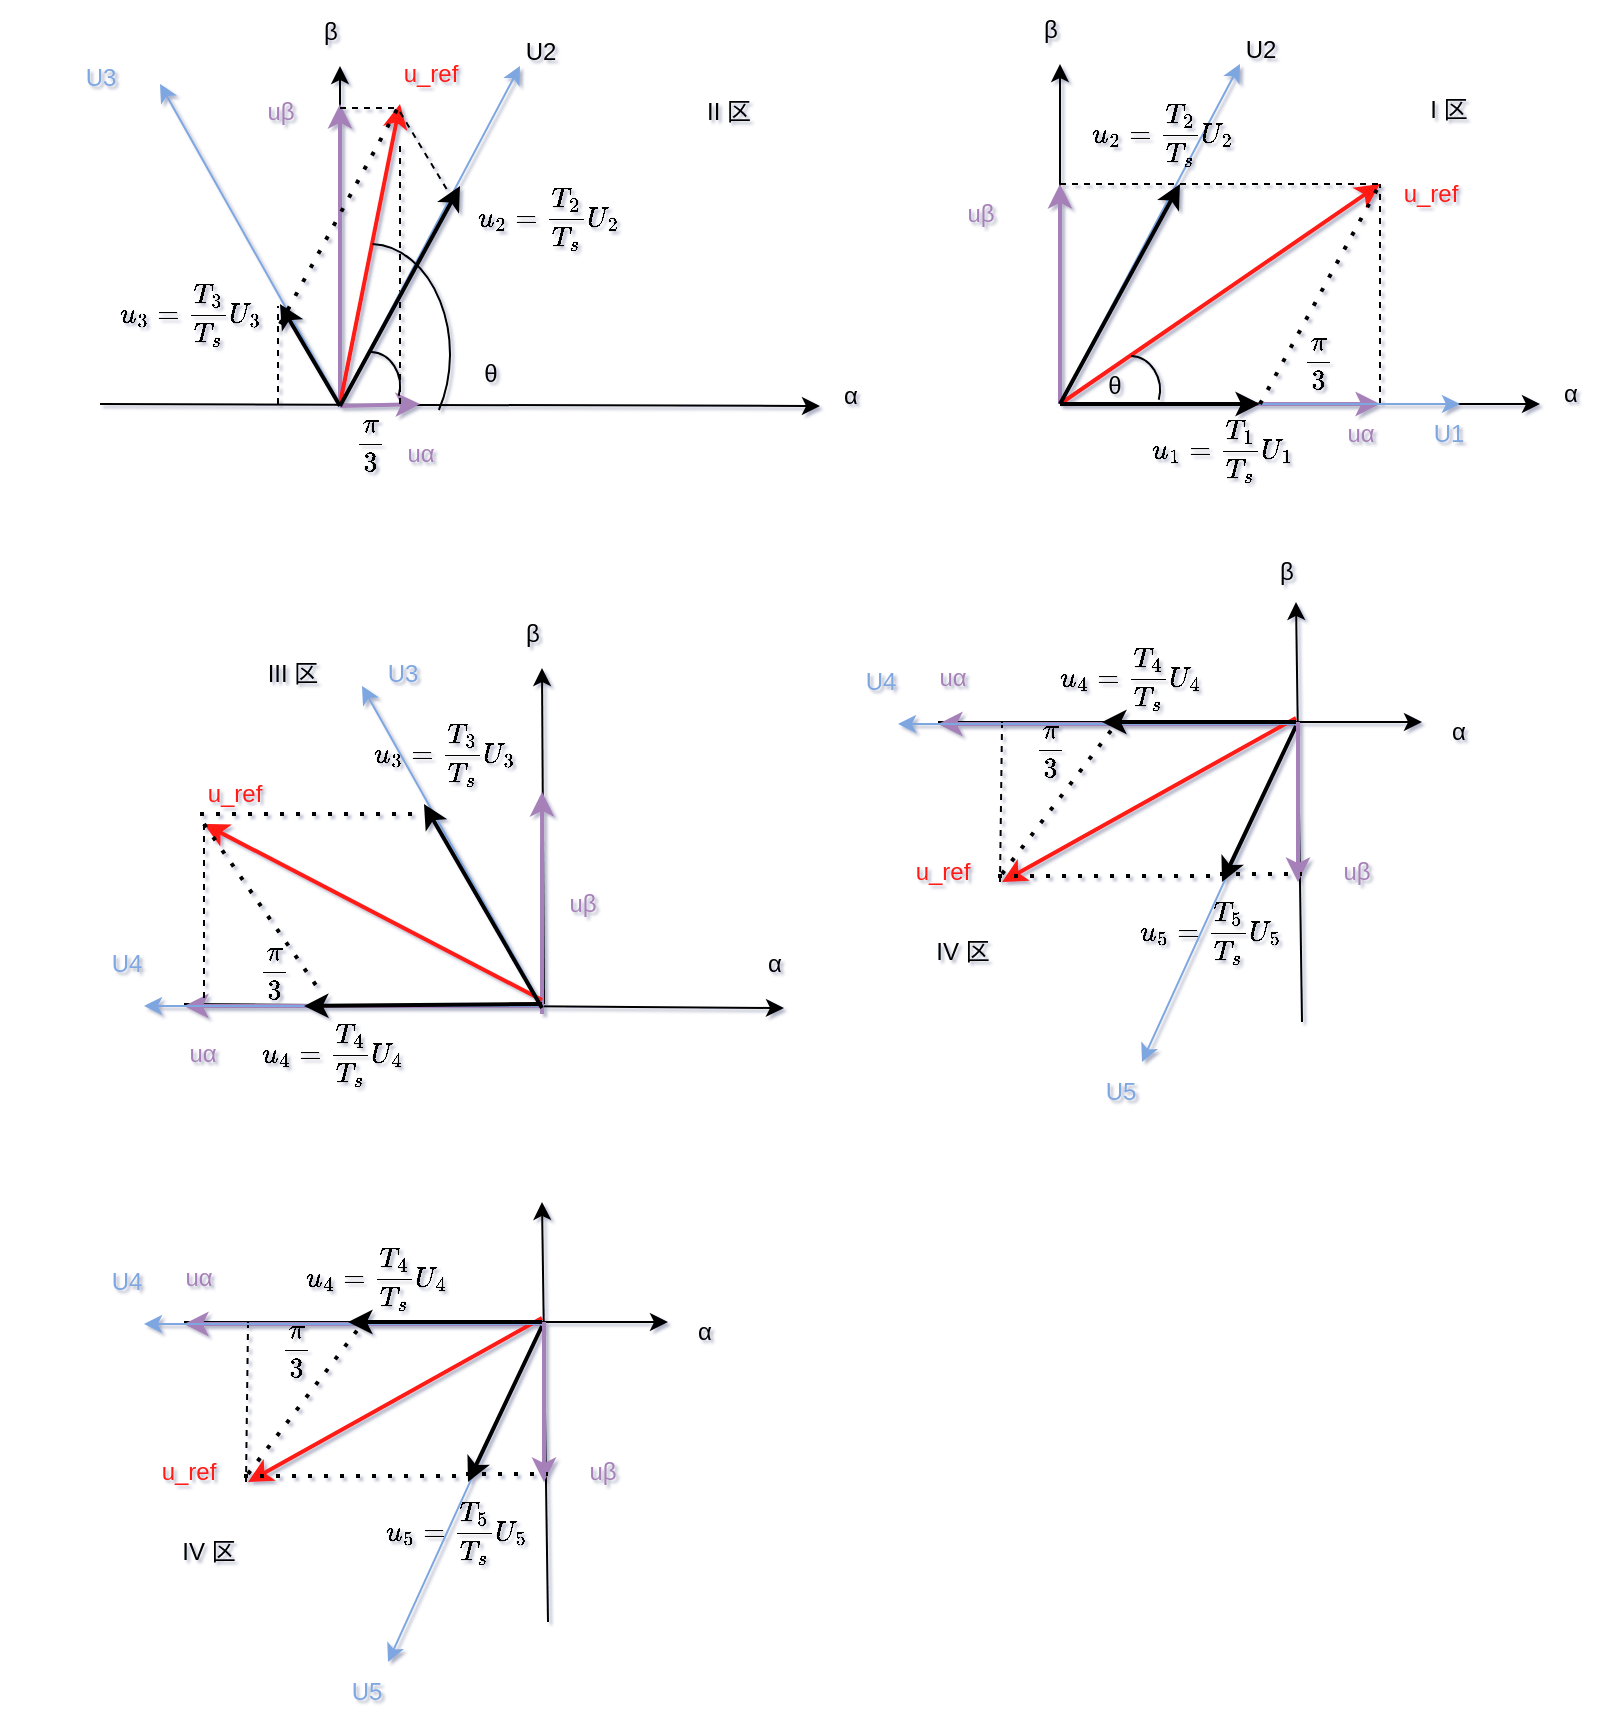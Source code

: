 <mxfile version="26.2.9">
  <diagram name="扇区1" id="LeHF-Duk00YqfWpQOEcl">
    <mxGraphModel dx="948" dy="563" grid="1" gridSize="10" guides="1" tooltips="1" connect="1" arrows="1" fold="1" page="1" pageScale="1" pageWidth="827" pageHeight="1169" math="1" shadow="1">
      <root>
        <mxCell id="0" />
        <mxCell id="1" parent="0" />
        <mxCell id="ZCoVLuQZG-VMDDXFzoyv-36" value="" style="endArrow=classic;html=1;rounded=0;" edge="1" parent="1">
          <mxGeometry width="50" height="50" relative="1" as="geometry">
            <mxPoint x="539" y="320" as="sourcePoint" />
            <mxPoint x="779" y="320" as="targetPoint" />
          </mxGeometry>
        </mxCell>
        <mxCell id="ZCoVLuQZG-VMDDXFzoyv-37" value="" style="endArrow=classic;html=1;rounded=0;" edge="1" parent="1">
          <mxGeometry width="50" height="50" relative="1" as="geometry">
            <mxPoint x="539" y="320" as="sourcePoint" />
            <mxPoint x="539" y="150" as="targetPoint" />
          </mxGeometry>
        </mxCell>
        <mxCell id="ZCoVLuQZG-VMDDXFzoyv-38" value="α" style="text;html=1;align=center;verticalAlign=middle;resizable=0;points=[];autosize=1;strokeColor=none;fillColor=none;" vertex="1" parent="1">
          <mxGeometry x="779" y="300" width="30" height="30" as="geometry" />
        </mxCell>
        <mxCell id="ZCoVLuQZG-VMDDXFzoyv-39" value="β" style="text;html=1;align=center;verticalAlign=middle;resizable=0;points=[];autosize=1;strokeColor=none;fillColor=none;" vertex="1" parent="1">
          <mxGeometry x="519" y="118" width="30" height="30" as="geometry" />
        </mxCell>
        <mxCell id="ZCoVLuQZG-VMDDXFzoyv-40" value="" style="endArrow=classic;html=1;rounded=0;strokeColor=#A680B8;strokeWidth=2;" edge="1" parent="1">
          <mxGeometry width="50" height="50" relative="1" as="geometry">
            <mxPoint x="539" y="320" as="sourcePoint" />
            <mxPoint x="699" y="320" as="targetPoint" />
          </mxGeometry>
        </mxCell>
        <mxCell id="ZCoVLuQZG-VMDDXFzoyv-41" value="&lt;font style=&quot;color: rgb(166, 128, 184);&quot;&gt;uα&lt;/font&gt;" style="text;html=1;align=center;verticalAlign=middle;resizable=0;points=[];autosize=1;strokeColor=none;fillColor=none;" vertex="1" parent="1">
          <mxGeometry x="669" y="320" width="40" height="30" as="geometry" />
        </mxCell>
        <mxCell id="ZCoVLuQZG-VMDDXFzoyv-42" value="" style="endArrow=classic;html=1;rounded=0;strokeWidth=2;strokeColor=#A680B8;" edge="1" parent="1">
          <mxGeometry width="50" height="50" relative="1" as="geometry">
            <mxPoint x="539" y="320" as="sourcePoint" />
            <mxPoint x="539" y="210" as="targetPoint" />
          </mxGeometry>
        </mxCell>
        <mxCell id="ZCoVLuQZG-VMDDXFzoyv-43" value="&lt;font style=&quot;color: rgb(166, 128, 184);&quot;&gt;uβ&lt;/font&gt;" style="text;html=1;align=center;verticalAlign=middle;resizable=0;points=[];autosize=1;strokeColor=none;fillColor=none;" vertex="1" parent="1">
          <mxGeometry x="479" y="210" width="40" height="30" as="geometry" />
        </mxCell>
        <mxCell id="ZCoVLuQZG-VMDDXFzoyv-44" value="" style="endArrow=classic;html=1;rounded=0;strokeWidth=2;strokeColor=#FF1A12;" edge="1" parent="1">
          <mxGeometry width="50" height="50" relative="1" as="geometry">
            <mxPoint x="539" y="320" as="sourcePoint" />
            <mxPoint x="699" y="210" as="targetPoint" />
          </mxGeometry>
        </mxCell>
        <mxCell id="ZCoVLuQZG-VMDDXFzoyv-45" value="" style="endArrow=none;dashed=1;html=1;rounded=0;" edge="1" parent="1">
          <mxGeometry width="50" height="50" relative="1" as="geometry">
            <mxPoint x="539" y="210" as="sourcePoint" />
            <mxPoint x="699" y="210" as="targetPoint" />
          </mxGeometry>
        </mxCell>
        <mxCell id="ZCoVLuQZG-VMDDXFzoyv-46" value="" style="endArrow=none;dashed=1;html=1;rounded=0;" edge="1" parent="1">
          <mxGeometry width="50" height="50" relative="1" as="geometry">
            <mxPoint x="699" y="320" as="sourcePoint" />
            <mxPoint x="699" y="210" as="targetPoint" />
          </mxGeometry>
        </mxCell>
        <mxCell id="ZCoVLuQZG-VMDDXFzoyv-47" value="&lt;font style=&quot;color: rgb(255, 26, 18);&quot;&gt;u_ref&lt;/font&gt;" style="text;html=1;align=center;verticalAlign=middle;resizable=0;points=[];autosize=1;strokeColor=none;fillColor=none;" vertex="1" parent="1">
          <mxGeometry x="699" y="200" width="50" height="30" as="geometry" />
        </mxCell>
        <mxCell id="ZCoVLuQZG-VMDDXFzoyv-48" value="" style="endArrow=classic;html=1;rounded=0;strokeColor=#7EA6E0;" edge="1" parent="1">
          <mxGeometry width="50" height="50" relative="1" as="geometry">
            <mxPoint x="539" y="320" as="sourcePoint" />
            <mxPoint x="629" y="150" as="targetPoint" />
          </mxGeometry>
        </mxCell>
        <mxCell id="ZCoVLuQZG-VMDDXFzoyv-49" value="" style="endArrow=classic;html=1;rounded=0;strokeColor=#7EA6E0;" edge="1" parent="1">
          <mxGeometry width="50" height="50" relative="1" as="geometry">
            <mxPoint x="539" y="320" as="sourcePoint" />
            <mxPoint x="739" y="320" as="targetPoint" />
          </mxGeometry>
        </mxCell>
        <mxCell id="ZCoVLuQZG-VMDDXFzoyv-50" value="U2" style="text;html=1;align=center;verticalAlign=middle;resizable=0;points=[];autosize=1;strokeColor=none;fillColor=none;" vertex="1" parent="1">
          <mxGeometry x="619" y="128" width="40" height="30" as="geometry" />
        </mxCell>
        <mxCell id="ZCoVLuQZG-VMDDXFzoyv-51" value="&lt;font style=&quot;color: rgb(126, 166, 224);&quot;&gt;U1&lt;/font&gt;" style="text;html=1;align=center;verticalAlign=middle;resizable=0;points=[];autosize=1;strokeColor=none;fillColor=none;" vertex="1" parent="1">
          <mxGeometry x="713" y="320" width="40" height="30" as="geometry" />
        </mxCell>
        <mxCell id="ZCoVLuQZG-VMDDXFzoyv-52" value="" style="endArrow=none;dashed=1;html=1;dashPattern=1 3;strokeWidth=2;rounded=0;" edge="1" parent="1">
          <mxGeometry width="50" height="50" relative="1" as="geometry">
            <mxPoint x="639" y="320" as="sourcePoint" />
            <mxPoint x="699" y="210" as="targetPoint" />
          </mxGeometry>
        </mxCell>
        <mxCell id="ZCoVLuQZG-VMDDXFzoyv-53" value="$$u_1 = \frac {T_1}{T_s} U_1$$" style="text;html=1;align=center;verticalAlign=middle;resizable=0;points=[];autosize=1;strokeColor=none;fillColor=none;" vertex="1" parent="1">
          <mxGeometry x="526" y="330" width="187" height="26" as="geometry" />
        </mxCell>
        <mxCell id="ZCoVLuQZG-VMDDXFzoyv-54" value="" style="endArrow=classic;html=1;rounded=0;strokeWidth=2;" edge="1" parent="1">
          <mxGeometry width="50" height="50" relative="1" as="geometry">
            <mxPoint x="539" y="320" as="sourcePoint" />
            <mxPoint x="639" y="320" as="targetPoint" />
          </mxGeometry>
        </mxCell>
        <mxCell id="ZCoVLuQZG-VMDDXFzoyv-55" value="" style="endArrow=classic;html=1;rounded=0;strokeWidth=2;" edge="1" parent="1">
          <mxGeometry width="50" height="50" relative="1" as="geometry">
            <mxPoint x="539" y="320" as="sourcePoint" />
            <mxPoint x="599" y="210" as="targetPoint" />
          </mxGeometry>
        </mxCell>
        <mxCell id="ZCoVLuQZG-VMDDXFzoyv-56" value="$$u_2 = \frac {T_2}{T_s} U_2$$" style="text;html=1;align=center;verticalAlign=middle;resizable=0;points=[];autosize=1;strokeColor=none;fillColor=none;" vertex="1" parent="1">
          <mxGeometry x="496" y="172" width="187" height="26" as="geometry" />
        </mxCell>
        <mxCell id="ZCoVLuQZG-VMDDXFzoyv-57" value="θ" style="text;html=1;align=center;verticalAlign=middle;resizable=0;points=[];autosize=1;strokeColor=none;fillColor=none;" vertex="1" parent="1">
          <mxGeometry x="551" y="296" width="30" height="30" as="geometry" />
        </mxCell>
        <mxCell id="ZCoVLuQZG-VMDDXFzoyv-59" value="$$\frac {\pi}{3}$$" style="text;html=1;align=center;verticalAlign=middle;resizable=0;points=[];autosize=1;strokeColor=none;fillColor=none;" vertex="1" parent="1">
          <mxGeometry x="613" y="285" width="110" height="30" as="geometry" />
        </mxCell>
        <mxCell id="ZCoVLuQZG-VMDDXFzoyv-60" value="" style="verticalLabelPosition=bottom;verticalAlign=top;html=1;shape=mxgraph.basic.arc;startAngle=0.005;endAngle=0.296;" vertex="1" parent="1">
          <mxGeometry x="559" y="296" width="30" height="34" as="geometry" />
        </mxCell>
        <mxCell id="ZCoVLuQZG-VMDDXFzoyv-61" value="I 区" style="text;html=1;align=center;verticalAlign=middle;resizable=0;points=[];autosize=1;strokeColor=none;fillColor=none;" vertex="1" parent="1">
          <mxGeometry x="713" y="158" width="40" height="30" as="geometry" />
        </mxCell>
        <mxCell id="ZCoVLuQZG-VMDDXFzoyv-63" value="" style="endArrow=classic;html=1;rounded=0;" edge="1" parent="1">
          <mxGeometry width="50" height="50" relative="1" as="geometry">
            <mxPoint x="59" y="320" as="sourcePoint" />
            <mxPoint x="419" y="321" as="targetPoint" />
          </mxGeometry>
        </mxCell>
        <mxCell id="ZCoVLuQZG-VMDDXFzoyv-64" value="" style="endArrow=classic;html=1;rounded=0;" edge="1" parent="1">
          <mxGeometry width="50" height="50" relative="1" as="geometry">
            <mxPoint x="179" y="321" as="sourcePoint" />
            <mxPoint x="179" y="151" as="targetPoint" />
          </mxGeometry>
        </mxCell>
        <mxCell id="ZCoVLuQZG-VMDDXFzoyv-65" value="α" style="text;html=1;align=center;verticalAlign=middle;resizable=0;points=[];autosize=1;strokeColor=none;fillColor=none;" vertex="1" parent="1">
          <mxGeometry x="419" y="301" width="30" height="30" as="geometry" />
        </mxCell>
        <mxCell id="ZCoVLuQZG-VMDDXFzoyv-66" value="β" style="text;html=1;align=center;verticalAlign=middle;resizable=0;points=[];autosize=1;strokeColor=none;fillColor=none;" vertex="1" parent="1">
          <mxGeometry x="159" y="119" width="30" height="30" as="geometry" />
        </mxCell>
        <mxCell id="ZCoVLuQZG-VMDDXFzoyv-67" value="" style="endArrow=classic;html=1;rounded=0;strokeColor=#A680B8;strokeWidth=2;" edge="1" parent="1">
          <mxGeometry width="50" height="50" relative="1" as="geometry">
            <mxPoint x="179" y="321" as="sourcePoint" />
            <mxPoint x="219" y="320" as="targetPoint" />
          </mxGeometry>
        </mxCell>
        <mxCell id="ZCoVLuQZG-VMDDXFzoyv-68" value="&lt;font style=&quot;color: rgb(166, 128, 184);&quot;&gt;uα&lt;/font&gt;" style="text;html=1;align=center;verticalAlign=middle;resizable=0;points=[];autosize=1;strokeColor=none;fillColor=none;" vertex="1" parent="1">
          <mxGeometry x="199" y="330" width="40" height="30" as="geometry" />
        </mxCell>
        <mxCell id="ZCoVLuQZG-VMDDXFzoyv-69" value="" style="endArrow=classic;html=1;rounded=0;strokeWidth=2;strokeColor=#A680B8;" edge="1" parent="1">
          <mxGeometry width="50" height="50" relative="1" as="geometry">
            <mxPoint x="179" y="321" as="sourcePoint" />
            <mxPoint x="179" y="170" as="targetPoint" />
          </mxGeometry>
        </mxCell>
        <mxCell id="ZCoVLuQZG-VMDDXFzoyv-70" value="&lt;font style=&quot;color: rgb(166, 128, 184);&quot;&gt;uβ&lt;/font&gt;" style="text;html=1;align=center;verticalAlign=middle;resizable=0;points=[];autosize=1;strokeColor=none;fillColor=none;" vertex="1" parent="1">
          <mxGeometry x="129" y="159" width="40" height="30" as="geometry" />
        </mxCell>
        <mxCell id="ZCoVLuQZG-VMDDXFzoyv-71" value="" style="endArrow=classic;html=1;rounded=0;strokeWidth=2;strokeColor=#FF1A12;" edge="1" parent="1">
          <mxGeometry width="50" height="50" relative="1" as="geometry">
            <mxPoint x="179" y="320" as="sourcePoint" />
            <mxPoint x="209" y="170" as="targetPoint" />
          </mxGeometry>
        </mxCell>
        <mxCell id="ZCoVLuQZG-VMDDXFzoyv-72" value="" style="endArrow=none;dashed=1;html=1;rounded=0;" edge="1" parent="1">
          <mxGeometry width="50" height="50" relative="1" as="geometry">
            <mxPoint x="179" y="172" as="sourcePoint" />
            <mxPoint x="209" y="172" as="targetPoint" />
          </mxGeometry>
        </mxCell>
        <mxCell id="ZCoVLuQZG-VMDDXFzoyv-73" value="" style="endArrow=none;dashed=1;html=1;rounded=0;" edge="1" parent="1">
          <mxGeometry width="50" height="50" relative="1" as="geometry">
            <mxPoint x="209" y="320" as="sourcePoint" />
            <mxPoint x="209" y="190" as="targetPoint" />
          </mxGeometry>
        </mxCell>
        <mxCell id="ZCoVLuQZG-VMDDXFzoyv-74" value="&lt;font style=&quot;color: rgb(255, 26, 18);&quot;&gt;u_ref&lt;/font&gt;" style="text;html=1;align=center;verticalAlign=middle;resizable=0;points=[];autosize=1;strokeColor=none;fillColor=none;" vertex="1" parent="1">
          <mxGeometry x="199" y="140" width="50" height="30" as="geometry" />
        </mxCell>
        <mxCell id="ZCoVLuQZG-VMDDXFzoyv-75" value="" style="endArrow=classic;html=1;rounded=0;strokeColor=#7EA6E0;" edge="1" parent="1">
          <mxGeometry width="50" height="50" relative="1" as="geometry">
            <mxPoint x="179" y="321" as="sourcePoint" />
            <mxPoint x="269" y="151" as="targetPoint" />
          </mxGeometry>
        </mxCell>
        <mxCell id="ZCoVLuQZG-VMDDXFzoyv-76" value="" style="endArrow=classic;html=1;rounded=0;strokeColor=#7EA6E0;" edge="1" parent="1">
          <mxGeometry width="50" height="50" relative="1" as="geometry">
            <mxPoint x="179" y="320" as="sourcePoint" />
            <mxPoint x="89" y="160" as="targetPoint" />
          </mxGeometry>
        </mxCell>
        <mxCell id="ZCoVLuQZG-VMDDXFzoyv-77" value="U2" style="text;html=1;align=center;verticalAlign=middle;resizable=0;points=[];autosize=1;strokeColor=none;fillColor=none;" vertex="1" parent="1">
          <mxGeometry x="259" y="129" width="40" height="30" as="geometry" />
        </mxCell>
        <mxCell id="ZCoVLuQZG-VMDDXFzoyv-80" value="$$u_3 = \frac {T_3}{T_s} U_3$$" style="text;html=1;align=center;verticalAlign=middle;resizable=0;points=[];autosize=1;strokeColor=none;fillColor=none;" vertex="1" parent="1">
          <mxGeometry x="9" y="260" width="190" height="30" as="geometry" />
        </mxCell>
        <mxCell id="ZCoVLuQZG-VMDDXFzoyv-81" value="" style="endArrow=classic;html=1;rounded=0;strokeWidth=2;" edge="1" parent="1">
          <mxGeometry width="50" height="50" relative="1" as="geometry">
            <mxPoint x="179" y="321" as="sourcePoint" />
            <mxPoint x="149" y="270" as="targetPoint" />
          </mxGeometry>
        </mxCell>
        <mxCell id="ZCoVLuQZG-VMDDXFzoyv-82" value="" style="endArrow=classic;html=1;rounded=0;strokeWidth=2;" edge="1" parent="1">
          <mxGeometry width="50" height="50" relative="1" as="geometry">
            <mxPoint x="179" y="321" as="sourcePoint" />
            <mxPoint x="239" y="211" as="targetPoint" />
          </mxGeometry>
        </mxCell>
        <mxCell id="ZCoVLuQZG-VMDDXFzoyv-83" value="$$u_2 = \frac {T_2}{T_s} U_2$$" style="text;html=1;align=center;verticalAlign=middle;resizable=0;points=[];autosize=1;strokeColor=none;fillColor=none;" vertex="1" parent="1">
          <mxGeometry x="189" y="214" width="187" height="26" as="geometry" />
        </mxCell>
        <mxCell id="ZCoVLuQZG-VMDDXFzoyv-84" value="θ" style="text;html=1;align=center;verticalAlign=middle;resizable=0;points=[];autosize=1;strokeColor=none;fillColor=none;" vertex="1" parent="1">
          <mxGeometry x="239" y="290" width="30" height="30" as="geometry" />
        </mxCell>
        <mxCell id="ZCoVLuQZG-VMDDXFzoyv-85" value="$$\frac {\pi}{3}$$" style="text;html=1;align=center;verticalAlign=middle;resizable=0;points=[];autosize=1;strokeColor=none;fillColor=none;" vertex="1" parent="1">
          <mxGeometry x="139" y="326" width="110" height="30" as="geometry" />
        </mxCell>
        <mxCell id="ZCoVLuQZG-VMDDXFzoyv-87" value="II 区" style="text;html=1;align=center;verticalAlign=middle;resizable=0;points=[];autosize=1;strokeColor=none;fillColor=none;" vertex="1" parent="1">
          <mxGeometry x="348" y="159" width="50" height="30" as="geometry" />
        </mxCell>
        <mxCell id="ZCoVLuQZG-VMDDXFzoyv-88" value="&lt;font style=&quot;color: rgb(126, 166, 224);&quot;&gt;U3&lt;/font&gt;" style="text;html=1;align=center;verticalAlign=middle;resizable=0;points=[];autosize=1;strokeColor=none;fillColor=none;" vertex="1" parent="1">
          <mxGeometry x="39" y="142" width="40" height="30" as="geometry" />
        </mxCell>
        <mxCell id="ZCoVLuQZG-VMDDXFzoyv-89" value="" style="endArrow=none;dashed=1;html=1;dashPattern=1 3;strokeWidth=2;rounded=0;" edge="1" parent="1">
          <mxGeometry width="50" height="50" relative="1" as="geometry">
            <mxPoint x="149" y="280" as="sourcePoint" />
            <mxPoint x="209" y="170" as="targetPoint" />
          </mxGeometry>
        </mxCell>
        <mxCell id="ZCoVLuQZG-VMDDXFzoyv-90" value="" style="endArrow=none;dashed=1;html=1;rounded=0;entryX=0.238;entryY=0.019;entryDx=0;entryDy=0;entryPerimeter=0;" edge="1" parent="1" target="ZCoVLuQZG-VMDDXFzoyv-83">
          <mxGeometry width="50" height="50" relative="1" as="geometry">
            <mxPoint x="209" y="174" as="sourcePoint" />
            <mxPoint x="229" y="214" as="targetPoint" />
          </mxGeometry>
        </mxCell>
        <mxCell id="ZCoVLuQZG-VMDDXFzoyv-91" value="" style="verticalLabelPosition=bottom;verticalAlign=top;html=1;shape=mxgraph.basic.arc;startAngle=0.005;endAngle=0.296;" vertex="1" parent="1">
          <mxGeometry x="179" y="294" width="30" height="34" as="geometry" />
        </mxCell>
        <mxCell id="ZCoVLuQZG-VMDDXFzoyv-93" value="" style="endArrow=none;dashed=1;html=1;rounded=0;" edge="1" parent="1">
          <mxGeometry width="50" height="50" relative="1" as="geometry">
            <mxPoint x="148" y="320" as="sourcePoint" />
            <mxPoint x="148" y="271" as="targetPoint" />
          </mxGeometry>
        </mxCell>
        <mxCell id="ZCoVLuQZG-VMDDXFzoyv-95" value="" style="verticalLabelPosition=bottom;verticalAlign=top;html=1;shape=mxgraph.basic.arc;startAngle=0.005;endAngle=0.335;" vertex="1" parent="1">
          <mxGeometry x="154" y="240" width="80" height="110" as="geometry" />
        </mxCell>
        <mxCell id="ZCoVLuQZG-VMDDXFzoyv-96" value="" style="endArrow=classic;html=1;rounded=0;" edge="1" parent="1">
          <mxGeometry width="50" height="50" relative="1" as="geometry">
            <mxPoint x="101" y="620" as="sourcePoint" />
            <mxPoint x="401" y="622" as="targetPoint" />
          </mxGeometry>
        </mxCell>
        <mxCell id="ZCoVLuQZG-VMDDXFzoyv-97" value="" style="endArrow=classic;html=1;rounded=0;" edge="1" parent="1">
          <mxGeometry width="50" height="50" relative="1" as="geometry">
            <mxPoint x="281" y="620" as="sourcePoint" />
            <mxPoint x="280" y="452" as="targetPoint" />
          </mxGeometry>
        </mxCell>
        <mxCell id="ZCoVLuQZG-VMDDXFzoyv-98" value="α" style="text;html=1;align=center;verticalAlign=middle;resizable=0;points=[];autosize=1;strokeColor=none;fillColor=none;" vertex="1" parent="1">
          <mxGeometry x="381" y="585" width="30" height="30" as="geometry" />
        </mxCell>
        <mxCell id="ZCoVLuQZG-VMDDXFzoyv-99" value="β" style="text;html=1;align=center;verticalAlign=middle;resizable=0;points=[];autosize=1;strokeColor=none;fillColor=none;" vertex="1" parent="1">
          <mxGeometry x="260" y="420" width="30" height="30" as="geometry" />
        </mxCell>
        <mxCell id="ZCoVLuQZG-VMDDXFzoyv-100" value="" style="endArrow=none;html=1;rounded=0;strokeColor=#A680B8;strokeWidth=2;startFill=1;startArrow=classic;" edge="1" parent="1">
          <mxGeometry width="50" height="50" relative="1" as="geometry">
            <mxPoint x="101" y="621" as="sourcePoint" />
            <mxPoint x="279.5" y="621" as="targetPoint" />
          </mxGeometry>
        </mxCell>
        <mxCell id="ZCoVLuQZG-VMDDXFzoyv-101" value="&lt;font style=&quot;color: rgb(166, 128, 184);&quot;&gt;uα&lt;/font&gt;" style="text;html=1;align=center;verticalAlign=middle;resizable=0;points=[];autosize=1;strokeColor=none;fillColor=none;" vertex="1" parent="1">
          <mxGeometry x="90" y="630" width="40" height="30" as="geometry" />
        </mxCell>
        <mxCell id="ZCoVLuQZG-VMDDXFzoyv-102" value="" style="endArrow=classic;html=1;rounded=0;strokeWidth=2;strokeColor=#A680B8;entryX=0.758;entryY=1.133;entryDx=0;entryDy=0;entryPerimeter=0;" edge="1" parent="1" target="ZCoVLuQZG-VMDDXFzoyv-113">
          <mxGeometry width="50" height="50" relative="1" as="geometry">
            <mxPoint x="280" y="625" as="sourcePoint" />
            <mxPoint x="281" y="570" as="targetPoint" />
          </mxGeometry>
        </mxCell>
        <mxCell id="ZCoVLuQZG-VMDDXFzoyv-103" value="&lt;font style=&quot;color: rgb(166, 128, 184);&quot;&gt;uβ&lt;/font&gt;" style="text;html=1;align=center;verticalAlign=middle;resizable=0;points=[];autosize=1;strokeColor=none;fillColor=none;" vertex="1" parent="1">
          <mxGeometry x="280" y="555" width="40" height="30" as="geometry" />
        </mxCell>
        <mxCell id="ZCoVLuQZG-VMDDXFzoyv-104" value="" style="endArrow=classic;html=1;rounded=0;strokeWidth=2;strokeColor=#FF1A12;" edge="1" parent="1">
          <mxGeometry width="50" height="50" relative="1" as="geometry">
            <mxPoint x="280" y="618" as="sourcePoint" />
            <mxPoint x="111" y="530" as="targetPoint" />
          </mxGeometry>
        </mxCell>
        <mxCell id="ZCoVLuQZG-VMDDXFzoyv-105" value="" style="endArrow=none;dashed=1;html=1;rounded=0;" edge="1" parent="1">
          <mxGeometry width="50" height="50" relative="1" as="geometry">
            <mxPoint x="111" y="530" as="sourcePoint" />
            <mxPoint x="111" y="620" as="targetPoint" />
          </mxGeometry>
        </mxCell>
        <mxCell id="ZCoVLuQZG-VMDDXFzoyv-107" value="&lt;font style=&quot;color: rgb(255, 26, 18);&quot;&gt;u_ref&lt;/font&gt;" style="text;html=1;align=center;verticalAlign=middle;resizable=0;points=[];autosize=1;strokeColor=none;fillColor=none;" vertex="1" parent="1">
          <mxGeometry x="101" y="500" width="50" height="30" as="geometry" />
        </mxCell>
        <mxCell id="ZCoVLuQZG-VMDDXFzoyv-109" value="" style="endArrow=classic;html=1;rounded=0;strokeColor=#7EA6E0;" edge="1" parent="1">
          <mxGeometry width="50" height="50" relative="1" as="geometry">
            <mxPoint x="280" y="621" as="sourcePoint" />
            <mxPoint x="190" y="461" as="targetPoint" />
          </mxGeometry>
        </mxCell>
        <mxCell id="ZCoVLuQZG-VMDDXFzoyv-108" value="" style="endArrow=classic;html=1;rounded=0;strokeColor=#7EA6E0;" edge="1" parent="1">
          <mxGeometry width="50" height="50" relative="1" as="geometry">
            <mxPoint x="280" y="621" as="sourcePoint" />
            <mxPoint x="81" y="621" as="targetPoint" />
          </mxGeometry>
        </mxCell>
        <mxCell id="ZCoVLuQZG-VMDDXFzoyv-111" value="" style="endArrow=classic;html=1;rounded=0;strokeWidth=2;" edge="1" parent="1">
          <mxGeometry width="50" height="50" relative="1" as="geometry">
            <mxPoint x="280" y="622" as="sourcePoint" />
            <mxPoint x="221" y="520" as="targetPoint" />
          </mxGeometry>
        </mxCell>
        <mxCell id="ZCoVLuQZG-VMDDXFzoyv-112" value="" style="endArrow=none;html=1;rounded=0;strokeWidth=2;startFill=1;startArrow=classic;" edge="1" parent="1">
          <mxGeometry width="50" height="50" relative="1" as="geometry">
            <mxPoint x="161" y="621" as="sourcePoint" />
            <mxPoint x="280" y="620" as="targetPoint" />
          </mxGeometry>
        </mxCell>
        <mxCell id="ZCoVLuQZG-VMDDXFzoyv-113" value="$$u_3 = \frac {T_3}{T_s} U_3$$" style="text;html=1;align=center;verticalAlign=middle;resizable=0;points=[];autosize=1;strokeColor=none;fillColor=none;" vertex="1" parent="1">
          <mxGeometry x="136" y="480" width="190" height="30" as="geometry" />
        </mxCell>
        <mxCell id="ZCoVLuQZG-VMDDXFzoyv-115" value="$$\frac {\pi}{3}$$" style="text;html=1;align=center;verticalAlign=middle;resizable=0;points=[];autosize=1;strokeColor=none;fillColor=none;" vertex="1" parent="1">
          <mxGeometry x="91" y="590" width="110" height="30" as="geometry" />
        </mxCell>
        <mxCell id="ZCoVLuQZG-VMDDXFzoyv-116" value="III 区" style="text;html=1;align=center;verticalAlign=middle;resizable=0;points=[];autosize=1;strokeColor=none;fillColor=none;" vertex="1" parent="1">
          <mxGeometry x="130" y="440" width="50" height="30" as="geometry" />
        </mxCell>
        <mxCell id="ZCoVLuQZG-VMDDXFzoyv-117" value="&lt;font style=&quot;color: rgb(126, 166, 224);&quot;&gt;U3&lt;/font&gt;" style="text;html=1;align=center;verticalAlign=middle;resizable=0;points=[];autosize=1;strokeColor=none;fillColor=none;" vertex="1" parent="1">
          <mxGeometry x="190" y="440" width="40" height="30" as="geometry" />
        </mxCell>
        <mxCell id="ZCoVLuQZG-VMDDXFzoyv-118" value="" style="endArrow=none;dashed=1;html=1;dashPattern=1 3;strokeWidth=2;rounded=0;" edge="1" parent="1">
          <mxGeometry width="50" height="50" relative="1" as="geometry">
            <mxPoint x="109" y="525" as="sourcePoint" />
            <mxPoint x="220" y="525" as="targetPoint" />
          </mxGeometry>
        </mxCell>
        <mxCell id="ZCoVLuQZG-VMDDXFzoyv-125" value="" style="endArrow=none;dashed=1;html=1;dashPattern=1 3;strokeWidth=2;rounded=0;" edge="1" parent="1">
          <mxGeometry width="50" height="50" relative="1" as="geometry">
            <mxPoint x="111" y="530" as="sourcePoint" />
            <mxPoint x="170" y="615" as="targetPoint" />
          </mxGeometry>
        </mxCell>
        <mxCell id="ZCoVLuQZG-VMDDXFzoyv-126" value="$$u_4 = \frac {T_4}{T_s} U_4$$" style="text;html=1;align=center;verticalAlign=middle;resizable=0;points=[];autosize=1;strokeColor=none;fillColor=none;" vertex="1" parent="1">
          <mxGeometry x="80" y="630" width="190" height="30" as="geometry" />
        </mxCell>
        <mxCell id="ZCoVLuQZG-VMDDXFzoyv-130" value="&lt;font style=&quot;color: rgb(126, 166, 224);&quot;&gt;U4&lt;/font&gt;" style="text;html=1;align=center;verticalAlign=middle;resizable=0;points=[];autosize=1;strokeColor=none;fillColor=none;" vertex="1" parent="1">
          <mxGeometry x="55" y="587" width="33" height="26" as="geometry" />
        </mxCell>
        <mxCell id="ZCoVLuQZG-VMDDXFzoyv-131" value="" style="endArrow=classic;html=1;rounded=0;" edge="1" parent="1">
          <mxGeometry width="50" height="50" relative="1" as="geometry">
            <mxPoint x="478" y="479" as="sourcePoint" />
            <mxPoint x="720" y="479" as="targetPoint" />
          </mxGeometry>
        </mxCell>
        <mxCell id="ZCoVLuQZG-VMDDXFzoyv-132" value="" style="endArrow=classic;html=1;rounded=0;" edge="1" parent="1">
          <mxGeometry width="50" height="50" relative="1" as="geometry">
            <mxPoint x="660" y="629" as="sourcePoint" />
            <mxPoint x="657" y="419" as="targetPoint" />
          </mxGeometry>
        </mxCell>
        <mxCell id="ZCoVLuQZG-VMDDXFzoyv-133" value="α" style="text;html=1;align=center;verticalAlign=middle;resizable=0;points=[];autosize=1;strokeColor=none;fillColor=none;" vertex="1" parent="1">
          <mxGeometry x="723" y="469" width="30" height="30" as="geometry" />
        </mxCell>
        <mxCell id="ZCoVLuQZG-VMDDXFzoyv-134" value="β" style="text;html=1;align=center;verticalAlign=middle;resizable=0;points=[];autosize=1;strokeColor=none;fillColor=none;" vertex="1" parent="1">
          <mxGeometry x="637" y="389" width="30" height="30" as="geometry" />
        </mxCell>
        <mxCell id="ZCoVLuQZG-VMDDXFzoyv-135" value="" style="endArrow=none;html=1;rounded=0;strokeColor=#A680B8;strokeWidth=2;startFill=1;startArrow=classic;" edge="1" parent="1">
          <mxGeometry width="50" height="50" relative="1" as="geometry">
            <mxPoint x="478" y="480" as="sourcePoint" />
            <mxPoint x="656.5" y="480" as="targetPoint" />
          </mxGeometry>
        </mxCell>
        <mxCell id="ZCoVLuQZG-VMDDXFzoyv-136" value="&lt;font style=&quot;color: rgb(166, 128, 184);&quot;&gt;uα&lt;/font&gt;" style="text;html=1;align=center;verticalAlign=middle;resizable=0;points=[];autosize=1;strokeColor=none;fillColor=none;" vertex="1" parent="1">
          <mxGeometry x="465" y="442" width="40" height="30" as="geometry" />
        </mxCell>
        <mxCell id="ZCoVLuQZG-VMDDXFzoyv-138" value="&lt;font style=&quot;color: rgb(166, 128, 184);&quot;&gt;uβ&lt;/font&gt;" style="text;html=1;align=center;verticalAlign=middle;resizable=0;points=[];autosize=1;strokeColor=none;fillColor=none;" vertex="1" parent="1">
          <mxGeometry x="667" y="539" width="40" height="30" as="geometry" />
        </mxCell>
        <mxCell id="ZCoVLuQZG-VMDDXFzoyv-139" value="" style="endArrow=classic;html=1;rounded=0;strokeWidth=2;strokeColor=#FF1A12;" edge="1" parent="1">
          <mxGeometry width="50" height="50" relative="1" as="geometry">
            <mxPoint x="657" y="477" as="sourcePoint" />
            <mxPoint x="510" y="559" as="targetPoint" />
          </mxGeometry>
        </mxCell>
        <mxCell id="ZCoVLuQZG-VMDDXFzoyv-140" value="" style="endArrow=none;dashed=1;html=1;rounded=0;exitX=0.282;exitY=0;exitDx=0;exitDy=0;exitPerimeter=0;" edge="1" parent="1" source="ZCoVLuQZG-VMDDXFzoyv-147">
          <mxGeometry width="50" height="50" relative="1" as="geometry">
            <mxPoint x="511" y="487" as="sourcePoint" />
            <mxPoint x="509" y="559" as="targetPoint" />
          </mxGeometry>
        </mxCell>
        <mxCell id="ZCoVLuQZG-VMDDXFzoyv-141" value="&lt;font style=&quot;color: rgb(255, 26, 18);&quot;&gt;u_ref&lt;/font&gt;" style="text;html=1;align=center;verticalAlign=middle;resizable=0;points=[];autosize=1;strokeColor=none;fillColor=none;" vertex="1" parent="1">
          <mxGeometry x="455" y="539" width="50" height="30" as="geometry" />
        </mxCell>
        <mxCell id="ZCoVLuQZG-VMDDXFzoyv-142" value="" style="endArrow=classic;html=1;rounded=0;strokeColor=#7EA6E0;" edge="1" parent="1">
          <mxGeometry width="50" height="50" relative="1" as="geometry">
            <mxPoint x="657" y="480" as="sourcePoint" />
            <mxPoint x="580" y="649" as="targetPoint" />
          </mxGeometry>
        </mxCell>
        <mxCell id="ZCoVLuQZG-VMDDXFzoyv-143" value="" style="endArrow=classic;html=1;rounded=0;strokeColor=#7EA6E0;" edge="1" parent="1">
          <mxGeometry width="50" height="50" relative="1" as="geometry">
            <mxPoint x="657" y="480" as="sourcePoint" />
            <mxPoint x="458" y="480" as="targetPoint" />
          </mxGeometry>
        </mxCell>
        <mxCell id="ZCoVLuQZG-VMDDXFzoyv-144" value="" style="endArrow=classic;html=1;rounded=0;strokeWidth=2;" edge="1" parent="1">
          <mxGeometry width="50" height="50" relative="1" as="geometry">
            <mxPoint x="657" y="481" as="sourcePoint" />
            <mxPoint x="620" y="559" as="targetPoint" />
          </mxGeometry>
        </mxCell>
        <mxCell id="ZCoVLuQZG-VMDDXFzoyv-145" value="" style="endArrow=none;html=1;rounded=0;strokeWidth=2;startFill=1;startArrow=classic;" edge="1" parent="1">
          <mxGeometry width="50" height="50" relative="1" as="geometry">
            <mxPoint x="560" y="479" as="sourcePoint" />
            <mxPoint x="657" y="479" as="targetPoint" />
          </mxGeometry>
        </mxCell>
        <mxCell id="ZCoVLuQZG-VMDDXFzoyv-146" value="$$u_5 = \frac {T_5}{T_s} U_5$$" style="text;html=1;align=center;verticalAlign=middle;resizable=0;points=[];autosize=1;strokeColor=none;fillColor=none;" vertex="1" parent="1">
          <mxGeometry x="519" y="569" width="190" height="30" as="geometry" />
        </mxCell>
        <mxCell id="ZCoVLuQZG-VMDDXFzoyv-147" value="$$\frac {\pi}{3}$$" style="text;html=1;align=center;verticalAlign=middle;resizable=0;points=[];autosize=1;strokeColor=none;fillColor=none;" vertex="1" parent="1">
          <mxGeometry x="479" y="479" width="110" height="30" as="geometry" />
        </mxCell>
        <mxCell id="ZCoVLuQZG-VMDDXFzoyv-148" value="IV 区" style="text;html=1;align=center;verticalAlign=middle;resizable=0;points=[];autosize=1;strokeColor=none;fillColor=none;" vertex="1" parent="1">
          <mxGeometry x="465" y="579" width="50" height="30" as="geometry" />
        </mxCell>
        <mxCell id="ZCoVLuQZG-VMDDXFzoyv-149" value="&lt;font style=&quot;color: rgb(126, 166, 224);&quot;&gt;U5&lt;/font&gt;" style="text;html=1;align=center;verticalAlign=middle;resizable=0;points=[];autosize=1;strokeColor=none;fillColor=none;" vertex="1" parent="1">
          <mxGeometry x="549" y="649" width="40" height="30" as="geometry" />
        </mxCell>
        <mxCell id="ZCoVLuQZG-VMDDXFzoyv-150" value="" style="endArrow=none;dashed=1;html=1;dashPattern=1 3;strokeWidth=2;rounded=0;" edge="1" parent="1">
          <mxGeometry width="50" height="50" relative="1" as="geometry">
            <mxPoint x="508" y="556" as="sourcePoint" />
            <mxPoint x="619" y="556" as="targetPoint" />
          </mxGeometry>
        </mxCell>
        <mxCell id="ZCoVLuQZG-VMDDXFzoyv-151" value="" style="endArrow=none;dashed=1;html=1;dashPattern=1 3;strokeWidth=2;rounded=0;" edge="1" parent="1">
          <mxGeometry width="50" height="50" relative="1" as="geometry">
            <mxPoint x="510" y="555" as="sourcePoint" />
            <mxPoint x="567" y="480" as="targetPoint" />
          </mxGeometry>
        </mxCell>
        <mxCell id="ZCoVLuQZG-VMDDXFzoyv-152" value="$$u_4 = \frac {T_4}{T_s} U_4$$" style="text;html=1;align=center;verticalAlign=middle;resizable=0;points=[];autosize=1;strokeColor=none;fillColor=none;" vertex="1" parent="1">
          <mxGeometry x="479" y="442" width="190" height="30" as="geometry" />
        </mxCell>
        <mxCell id="ZCoVLuQZG-VMDDXFzoyv-153" value="&lt;font style=&quot;color: rgb(126, 166, 224);&quot;&gt;U4&lt;/font&gt;" style="text;html=1;align=center;verticalAlign=middle;resizable=0;points=[];autosize=1;strokeColor=none;fillColor=none;" vertex="1" parent="1">
          <mxGeometry x="432" y="446" width="33" height="26" as="geometry" />
        </mxCell>
        <mxCell id="ZCoVLuQZG-VMDDXFzoyv-154" value="" style="endArrow=classic;html=1;rounded=0;strokeWidth=2;strokeColor=#A680B8;" edge="1" parent="1">
          <mxGeometry width="50" height="50" relative="1" as="geometry">
            <mxPoint x="658" y="479" as="sourcePoint" />
            <mxPoint x="658" y="559" as="targetPoint" />
          </mxGeometry>
        </mxCell>
        <mxCell id="ZCoVLuQZG-VMDDXFzoyv-155" value="" style="endArrow=none;dashed=1;html=1;dashPattern=1 3;strokeWidth=2;rounded=0;" edge="1" parent="1">
          <mxGeometry width="50" height="50" relative="1" as="geometry">
            <mxPoint x="619" y="555" as="sourcePoint" />
            <mxPoint x="660" y="555" as="targetPoint" />
          </mxGeometry>
        </mxCell>
        <mxCell id="ZCoVLuQZG-VMDDXFzoyv-156" value="" style="endArrow=classic;html=1;rounded=0;" edge="1" parent="1">
          <mxGeometry width="50" height="50" relative="1" as="geometry">
            <mxPoint x="101" y="779" as="sourcePoint" />
            <mxPoint x="343" y="779" as="targetPoint" />
          </mxGeometry>
        </mxCell>
        <mxCell id="ZCoVLuQZG-VMDDXFzoyv-157" value="" style="endArrow=classic;html=1;rounded=0;" edge="1" parent="1">
          <mxGeometry width="50" height="50" relative="1" as="geometry">
            <mxPoint x="283" y="929" as="sourcePoint" />
            <mxPoint x="280" y="719" as="targetPoint" />
          </mxGeometry>
        </mxCell>
        <mxCell id="ZCoVLuQZG-VMDDXFzoyv-158" value="α" style="text;html=1;align=center;verticalAlign=middle;resizable=0;points=[];autosize=1;strokeColor=none;fillColor=none;" vertex="1" parent="1">
          <mxGeometry x="346" y="769" width="30" height="30" as="geometry" />
        </mxCell>
        <mxCell id="ZCoVLuQZG-VMDDXFzoyv-159" value="" style="endArrow=none;html=1;rounded=0;strokeColor=#A680B8;strokeWidth=2;startFill=1;startArrow=classic;" edge="1" parent="1">
          <mxGeometry width="50" height="50" relative="1" as="geometry">
            <mxPoint x="101" y="780" as="sourcePoint" />
            <mxPoint x="279.5" y="780" as="targetPoint" />
          </mxGeometry>
        </mxCell>
        <mxCell id="ZCoVLuQZG-VMDDXFzoyv-160" value="&lt;font style=&quot;color: rgb(166, 128, 184);&quot;&gt;uα&lt;/font&gt;" style="text;html=1;align=center;verticalAlign=middle;resizable=0;points=[];autosize=1;strokeColor=none;fillColor=none;" vertex="1" parent="1">
          <mxGeometry x="88" y="742" width="40" height="30" as="geometry" />
        </mxCell>
        <mxCell id="ZCoVLuQZG-VMDDXFzoyv-161" value="&lt;font style=&quot;color: rgb(166, 128, 184);&quot;&gt;uβ&lt;/font&gt;" style="text;html=1;align=center;verticalAlign=middle;resizable=0;points=[];autosize=1;strokeColor=none;fillColor=none;" vertex="1" parent="1">
          <mxGeometry x="290" y="839" width="40" height="30" as="geometry" />
        </mxCell>
        <mxCell id="ZCoVLuQZG-VMDDXFzoyv-162" value="" style="endArrow=classic;html=1;rounded=0;strokeWidth=2;strokeColor=#FF1A12;" edge="1" parent="1">
          <mxGeometry width="50" height="50" relative="1" as="geometry">
            <mxPoint x="280" y="777" as="sourcePoint" />
            <mxPoint x="133" y="859" as="targetPoint" />
          </mxGeometry>
        </mxCell>
        <mxCell id="ZCoVLuQZG-VMDDXFzoyv-163" value="" style="endArrow=none;dashed=1;html=1;rounded=0;exitX=0.282;exitY=0;exitDx=0;exitDy=0;exitPerimeter=0;" edge="1" parent="1" source="ZCoVLuQZG-VMDDXFzoyv-170">
          <mxGeometry width="50" height="50" relative="1" as="geometry">
            <mxPoint x="134" y="787" as="sourcePoint" />
            <mxPoint x="132" y="859" as="targetPoint" />
          </mxGeometry>
        </mxCell>
        <mxCell id="ZCoVLuQZG-VMDDXFzoyv-164" value="&lt;font style=&quot;color: rgb(255, 26, 18);&quot;&gt;u_ref&lt;/font&gt;" style="text;html=1;align=center;verticalAlign=middle;resizable=0;points=[];autosize=1;strokeColor=none;fillColor=none;" vertex="1" parent="1">
          <mxGeometry x="78" y="839" width="50" height="30" as="geometry" />
        </mxCell>
        <mxCell id="ZCoVLuQZG-VMDDXFzoyv-165" value="" style="endArrow=classic;html=1;rounded=0;strokeColor=#7EA6E0;" edge="1" parent="1">
          <mxGeometry width="50" height="50" relative="1" as="geometry">
            <mxPoint x="280" y="780" as="sourcePoint" />
            <mxPoint x="203" y="949" as="targetPoint" />
          </mxGeometry>
        </mxCell>
        <mxCell id="ZCoVLuQZG-VMDDXFzoyv-166" value="" style="endArrow=classic;html=1;rounded=0;strokeColor=#7EA6E0;" edge="1" parent="1">
          <mxGeometry width="50" height="50" relative="1" as="geometry">
            <mxPoint x="280" y="780" as="sourcePoint" />
            <mxPoint x="81" y="780" as="targetPoint" />
          </mxGeometry>
        </mxCell>
        <mxCell id="ZCoVLuQZG-VMDDXFzoyv-167" value="" style="endArrow=classic;html=1;rounded=0;strokeWidth=2;" edge="1" parent="1">
          <mxGeometry width="50" height="50" relative="1" as="geometry">
            <mxPoint x="280" y="781" as="sourcePoint" />
            <mxPoint x="243" y="859" as="targetPoint" />
          </mxGeometry>
        </mxCell>
        <mxCell id="ZCoVLuQZG-VMDDXFzoyv-168" value="" style="endArrow=none;html=1;rounded=0;strokeWidth=2;startFill=1;startArrow=classic;" edge="1" parent="1">
          <mxGeometry width="50" height="50" relative="1" as="geometry">
            <mxPoint x="183" y="779" as="sourcePoint" />
            <mxPoint x="280" y="779" as="targetPoint" />
          </mxGeometry>
        </mxCell>
        <mxCell id="ZCoVLuQZG-VMDDXFzoyv-169" value="$$u_5 = \frac {T_5}{T_s} U_5$$" style="text;html=1;align=center;verticalAlign=middle;resizable=0;points=[];autosize=1;strokeColor=none;fillColor=none;" vertex="1" parent="1">
          <mxGeometry x="142" y="869" width="190" height="30" as="geometry" />
        </mxCell>
        <mxCell id="ZCoVLuQZG-VMDDXFzoyv-170" value="$$\frac {\pi}{3}$$" style="text;html=1;align=center;verticalAlign=middle;resizable=0;points=[];autosize=1;strokeColor=none;fillColor=none;" vertex="1" parent="1">
          <mxGeometry x="102" y="779" width="110" height="30" as="geometry" />
        </mxCell>
        <mxCell id="ZCoVLuQZG-VMDDXFzoyv-171" value="IV 区" style="text;html=1;align=center;verticalAlign=middle;resizable=0;points=[];autosize=1;strokeColor=none;fillColor=none;" vertex="1" parent="1">
          <mxGeometry x="88" y="879" width="50" height="30" as="geometry" />
        </mxCell>
        <mxCell id="ZCoVLuQZG-VMDDXFzoyv-172" value="&lt;font style=&quot;color: rgb(126, 166, 224);&quot;&gt;U5&lt;/font&gt;" style="text;html=1;align=center;verticalAlign=middle;resizable=0;points=[];autosize=1;strokeColor=none;fillColor=none;" vertex="1" parent="1">
          <mxGeometry x="172" y="949" width="40" height="30" as="geometry" />
        </mxCell>
        <mxCell id="ZCoVLuQZG-VMDDXFzoyv-173" value="" style="endArrow=none;dashed=1;html=1;dashPattern=1 3;strokeWidth=2;rounded=0;" edge="1" parent="1">
          <mxGeometry width="50" height="50" relative="1" as="geometry">
            <mxPoint x="131" y="856" as="sourcePoint" />
            <mxPoint x="242" y="856" as="targetPoint" />
          </mxGeometry>
        </mxCell>
        <mxCell id="ZCoVLuQZG-VMDDXFzoyv-174" value="" style="endArrow=none;dashed=1;html=1;dashPattern=1 3;strokeWidth=2;rounded=0;" edge="1" parent="1">
          <mxGeometry width="50" height="50" relative="1" as="geometry">
            <mxPoint x="133" y="855" as="sourcePoint" />
            <mxPoint x="190" y="780" as="targetPoint" />
          </mxGeometry>
        </mxCell>
        <mxCell id="ZCoVLuQZG-VMDDXFzoyv-175" value="$$u_4 = \frac {T_4}{T_s} U_4$$" style="text;html=1;align=center;verticalAlign=middle;resizable=0;points=[];autosize=1;strokeColor=none;fillColor=none;" vertex="1" parent="1">
          <mxGeometry x="102" y="742" width="190" height="30" as="geometry" />
        </mxCell>
        <mxCell id="ZCoVLuQZG-VMDDXFzoyv-176" value="&lt;font style=&quot;color: rgb(126, 166, 224);&quot;&gt;U4&lt;/font&gt;" style="text;html=1;align=center;verticalAlign=middle;resizable=0;points=[];autosize=1;strokeColor=none;fillColor=none;" vertex="1" parent="1">
          <mxGeometry x="55" y="746" width="33" height="26" as="geometry" />
        </mxCell>
        <mxCell id="ZCoVLuQZG-VMDDXFzoyv-177" value="" style="endArrow=classic;html=1;rounded=0;strokeWidth=2;strokeColor=#A680B8;" edge="1" parent="1">
          <mxGeometry width="50" height="50" relative="1" as="geometry">
            <mxPoint x="281" y="779" as="sourcePoint" />
            <mxPoint x="281" y="859" as="targetPoint" />
          </mxGeometry>
        </mxCell>
        <mxCell id="ZCoVLuQZG-VMDDXFzoyv-178" value="" style="endArrow=none;dashed=1;html=1;dashPattern=1 3;strokeWidth=2;rounded=0;" edge="1" parent="1">
          <mxGeometry width="50" height="50" relative="1" as="geometry">
            <mxPoint x="242" y="855" as="sourcePoint" />
            <mxPoint x="283" y="855" as="targetPoint" />
          </mxGeometry>
        </mxCell>
      </root>
    </mxGraphModel>
  </diagram>
</mxfile>
